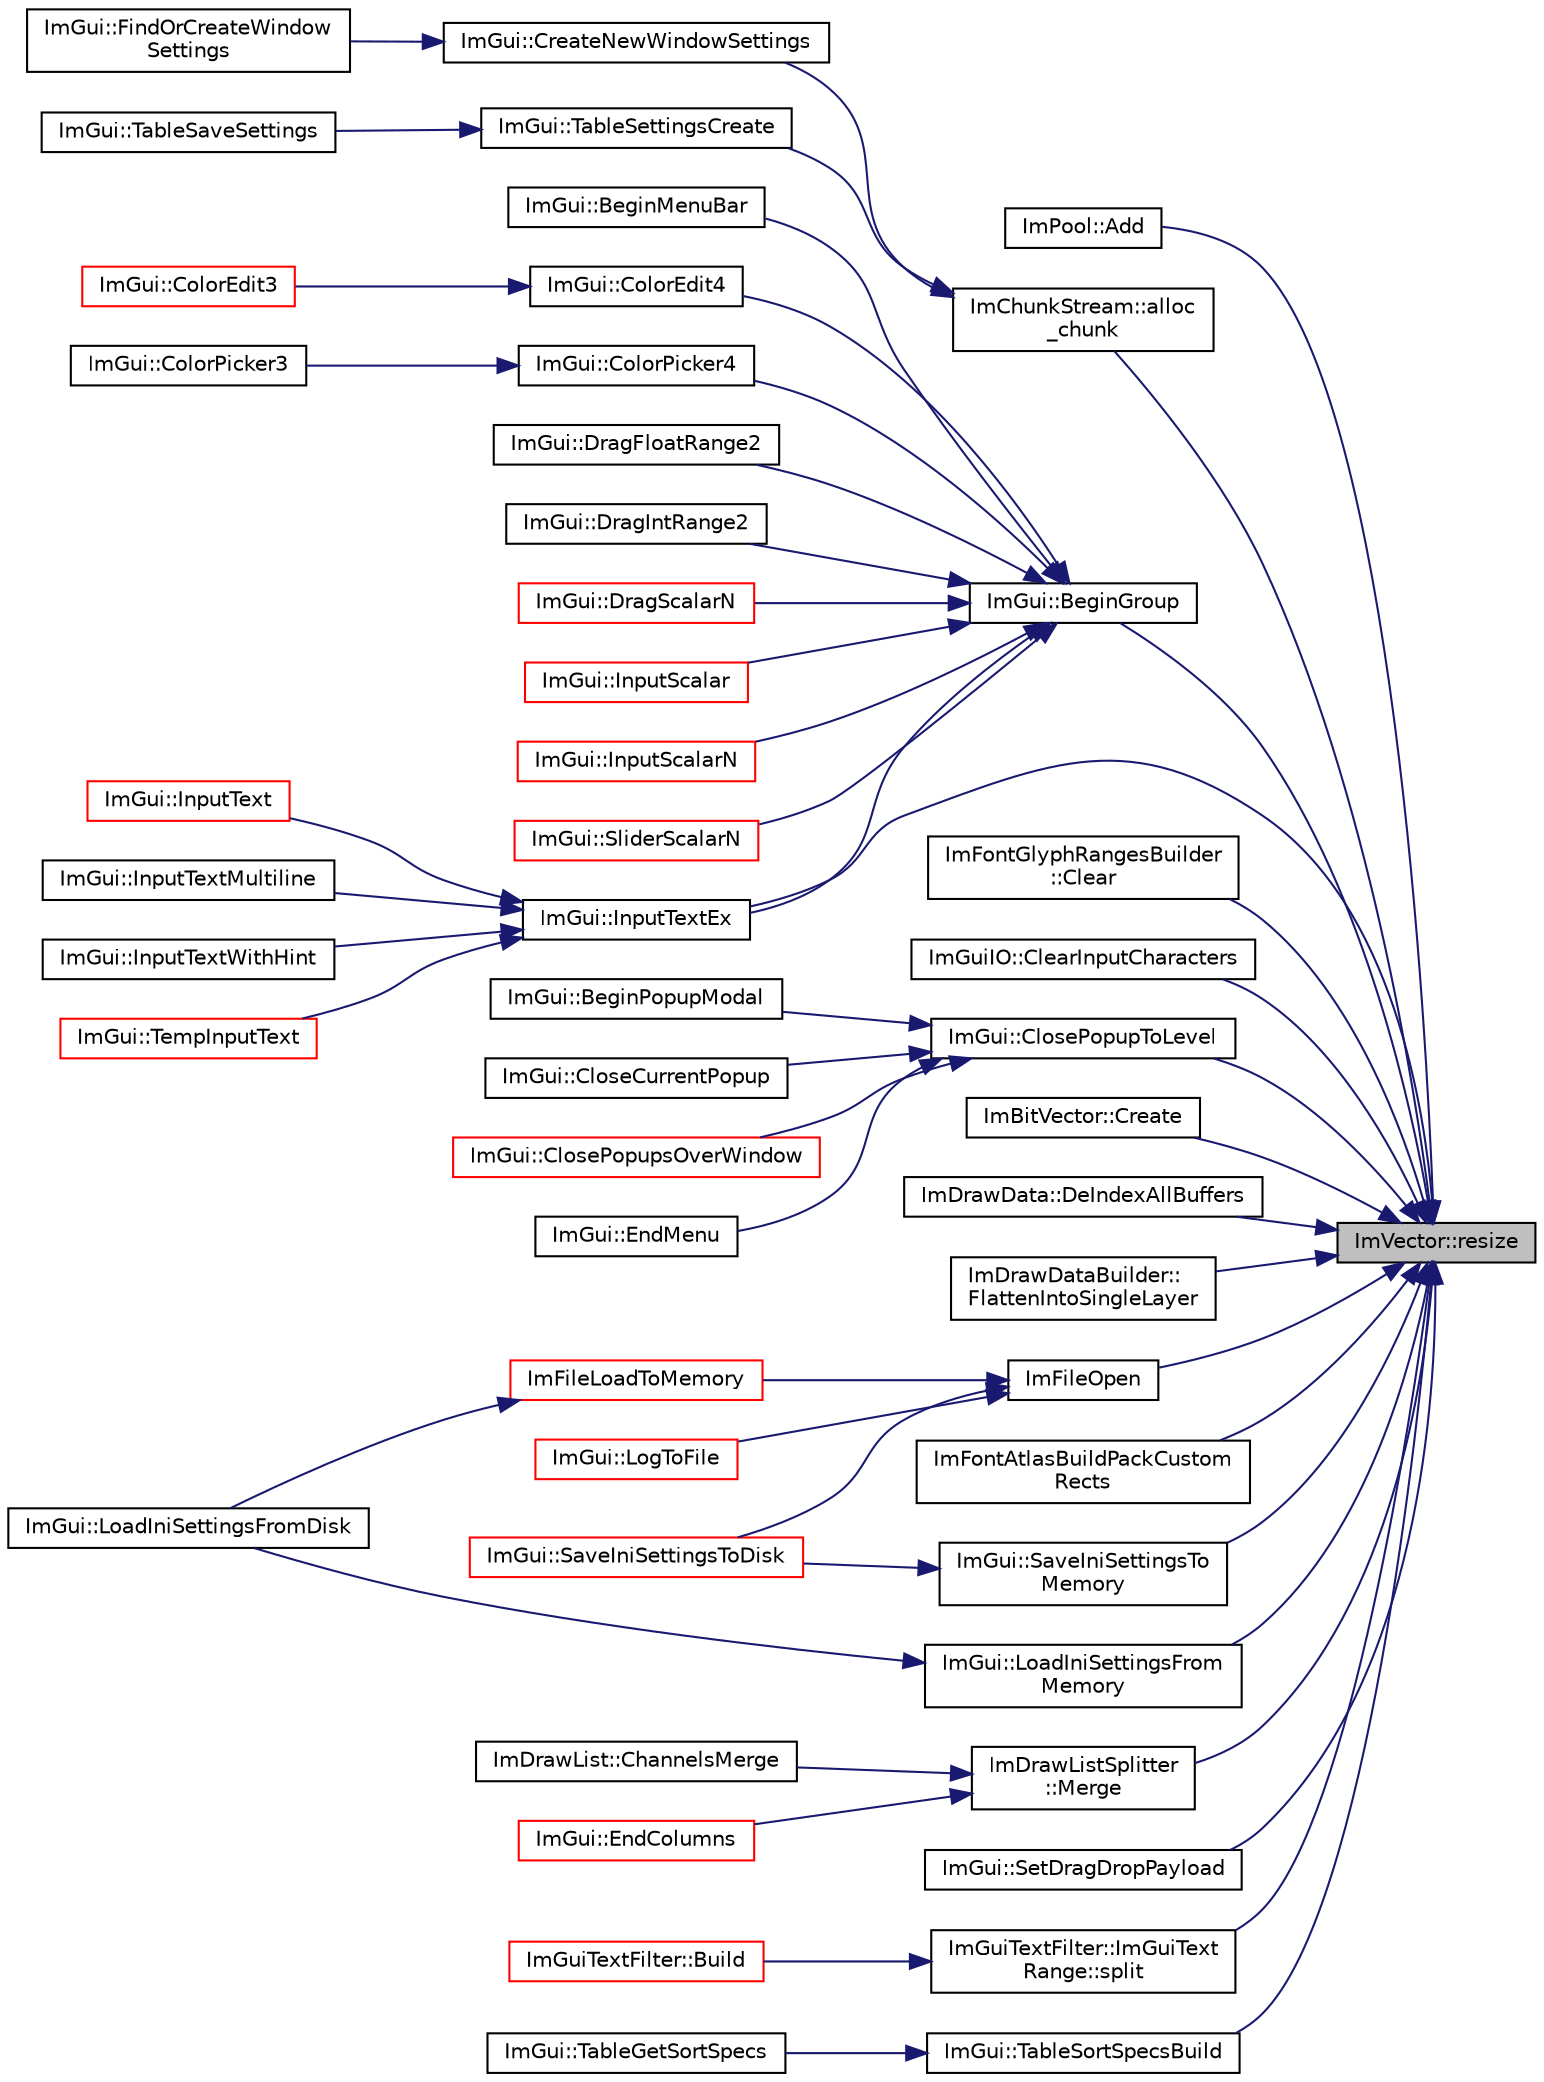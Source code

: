 digraph "ImVector::resize"
{
 // LATEX_PDF_SIZE
  edge [fontname="Helvetica",fontsize="10",labelfontname="Helvetica",labelfontsize="10"];
  node [fontname="Helvetica",fontsize="10",shape=record];
  rankdir="RL";
  Node1 [label="ImVector::resize",height=0.2,width=0.4,color="black", fillcolor="grey75", style="filled", fontcolor="black",tooltip=" "];
  Node1 -> Node2 [dir="back",color="midnightblue",fontsize="10",style="solid"];
  Node2 [label="ImPool::Add",height=0.2,width=0.4,color="black", fillcolor="white", style="filled",URL="$struct_im_pool.html#a10328df7e17eb5ab4b91c25ad3b0db4f",tooltip=" "];
  Node1 -> Node3 [dir="back",color="midnightblue",fontsize="10",style="solid"];
  Node3 [label="ImChunkStream::alloc\l_chunk",height=0.2,width=0.4,color="black", fillcolor="white", style="filled",URL="$struct_im_chunk_stream.html#abe839ee96b7507850073541509998d1f",tooltip=" "];
  Node3 -> Node4 [dir="back",color="midnightblue",fontsize="10",style="solid"];
  Node4 [label="ImGui::CreateNewWindowSettings",height=0.2,width=0.4,color="black", fillcolor="white", style="filled",URL="$namespace_im_gui.html#a2f325a08e833855b408f70a96d5fa064",tooltip=" "];
  Node4 -> Node5 [dir="back",color="midnightblue",fontsize="10",style="solid"];
  Node5 [label="ImGui::FindOrCreateWindow\lSettings",height=0.2,width=0.4,color="black", fillcolor="white", style="filled",URL="$namespace_im_gui.html#ac2b283d79ae40a2ff00247898b8cc33b",tooltip=" "];
  Node3 -> Node6 [dir="back",color="midnightblue",fontsize="10",style="solid"];
  Node6 [label="ImGui::TableSettingsCreate",height=0.2,width=0.4,color="black", fillcolor="white", style="filled",URL="$namespace_im_gui.html#a627a6a9580dc916a0a273afc16cefc19",tooltip=" "];
  Node6 -> Node7 [dir="back",color="midnightblue",fontsize="10",style="solid"];
  Node7 [label="ImGui::TableSaveSettings",height=0.2,width=0.4,color="black", fillcolor="white", style="filled",URL="$namespace_im_gui.html#aadf0917c8bc98aaab0bf3c7667b19afe",tooltip=" "];
  Node1 -> Node8 [dir="back",color="midnightblue",fontsize="10",style="solid"];
  Node8 [label="ImGui::BeginGroup",height=0.2,width=0.4,color="black", fillcolor="white", style="filled",URL="$namespace_im_gui.html#a42407e196b7ed2a8755bff28aae9805f",tooltip=" "];
  Node8 -> Node9 [dir="back",color="midnightblue",fontsize="10",style="solid"];
  Node9 [label="ImGui::BeginMenuBar",height=0.2,width=0.4,color="black", fillcolor="white", style="filled",URL="$namespace_im_gui.html#a4852dff802922163fc747e2e0df5b88f",tooltip=" "];
  Node8 -> Node10 [dir="back",color="midnightblue",fontsize="10",style="solid"];
  Node10 [label="ImGui::ColorEdit4",height=0.2,width=0.4,color="black", fillcolor="white", style="filled",URL="$namespace_im_gui.html#ac3f45e2aa0b1d591cc8a2cdf8b566a45",tooltip=" "];
  Node10 -> Node11 [dir="back",color="midnightblue",fontsize="10",style="solid"];
  Node11 [label="ImGui::ColorEdit3",height=0.2,width=0.4,color="red", fillcolor="white", style="filled",URL="$namespace_im_gui.html#a5afe76ba1c91f07363e40396e7df656e",tooltip=" "];
  Node8 -> Node13 [dir="back",color="midnightblue",fontsize="10",style="solid"];
  Node13 [label="ImGui::ColorPicker4",height=0.2,width=0.4,color="black", fillcolor="white", style="filled",URL="$namespace_im_gui.html#a3d5aae9e0a14aa051d5a799abbe97b32",tooltip=" "];
  Node13 -> Node14 [dir="back",color="midnightblue",fontsize="10",style="solid"];
  Node14 [label="ImGui::ColorPicker3",height=0.2,width=0.4,color="black", fillcolor="white", style="filled",URL="$namespace_im_gui.html#a2a2a98cb9a17b18702be6b954670b388",tooltip=" "];
  Node8 -> Node15 [dir="back",color="midnightblue",fontsize="10",style="solid"];
  Node15 [label="ImGui::DragFloatRange2",height=0.2,width=0.4,color="black", fillcolor="white", style="filled",URL="$namespace_im_gui.html#aa6bfd93ead5c47e84b66185da88b8e8c",tooltip=" "];
  Node8 -> Node16 [dir="back",color="midnightblue",fontsize="10",style="solid"];
  Node16 [label="ImGui::DragIntRange2",height=0.2,width=0.4,color="black", fillcolor="white", style="filled",URL="$namespace_im_gui.html#a27a0380e0480671c7cd854dd7bfc6bd1",tooltip=" "];
  Node8 -> Node17 [dir="back",color="midnightblue",fontsize="10",style="solid"];
  Node17 [label="ImGui::DragScalarN",height=0.2,width=0.4,color="red", fillcolor="white", style="filled",URL="$namespace_im_gui.html#a1265d2b30ced1fca909e26c8f718fcbd",tooltip=" "];
  Node8 -> Node25 [dir="back",color="midnightblue",fontsize="10",style="solid"];
  Node25 [label="ImGui::InputScalar",height=0.2,width=0.4,color="red", fillcolor="white", style="filled",URL="$namespace_im_gui.html#afdb54540b7480872fbb746f64344b374",tooltip=" "];
  Node8 -> Node29 [dir="back",color="midnightblue",fontsize="10",style="solid"];
  Node29 [label="ImGui::InputScalarN",height=0.2,width=0.4,color="red", fillcolor="white", style="filled",URL="$namespace_im_gui.html#afb17f0092027c09183df498834abace9",tooltip=" "];
  Node8 -> Node36 [dir="back",color="midnightblue",fontsize="10",style="solid"];
  Node36 [label="ImGui::InputTextEx",height=0.2,width=0.4,color="black", fillcolor="white", style="filled",URL="$namespace_im_gui.html#af89af17ecc11653f25fea1e50e195de6",tooltip=" "];
  Node36 -> Node37 [dir="back",color="midnightblue",fontsize="10",style="solid"];
  Node37 [label="ImGui::InputText",height=0.2,width=0.4,color="red", fillcolor="white", style="filled",URL="$namespace_im_gui.html#aa72b5760a3a206729723a587ac7c8519",tooltip=" "];
  Node36 -> Node41 [dir="back",color="midnightblue",fontsize="10",style="solid"];
  Node41 [label="ImGui::InputTextMultiline",height=0.2,width=0.4,color="black", fillcolor="white", style="filled",URL="$namespace_im_gui.html#a0470693929ed9930cbf5b737577c2414",tooltip=" "];
  Node36 -> Node42 [dir="back",color="midnightblue",fontsize="10",style="solid"];
  Node42 [label="ImGui::InputTextWithHint",height=0.2,width=0.4,color="black", fillcolor="white", style="filled",URL="$namespace_im_gui.html#aee5a5127f494966ad16e578714e8fac2",tooltip=" "];
  Node36 -> Node43 [dir="back",color="midnightblue",fontsize="10",style="solid"];
  Node43 [label="ImGui::TempInputText",height=0.2,width=0.4,color="red", fillcolor="white", style="filled",URL="$namespace_im_gui.html#ae85def71d2fcf5409035b583b315964e",tooltip=" "];
  Node8 -> Node45 [dir="back",color="midnightblue",fontsize="10",style="solid"];
  Node45 [label="ImGui::SliderScalarN",height=0.2,width=0.4,color="red", fillcolor="white", style="filled",URL="$namespace_im_gui.html#a64031a4ad000695c1e1d3f42792f4bb4",tooltip=" "];
  Node1 -> Node53 [dir="back",color="midnightblue",fontsize="10",style="solid"];
  Node53 [label="ImFontGlyphRangesBuilder\l::Clear",height=0.2,width=0.4,color="black", fillcolor="white", style="filled",URL="$struct_im_font_glyph_ranges_builder.html#a918c20b2291c13acd86b5fbbf6097b7f",tooltip=" "];
  Node1 -> Node54 [dir="back",color="midnightblue",fontsize="10",style="solid"];
  Node54 [label="ImGuiIO::ClearInputCharacters",height=0.2,width=0.4,color="black", fillcolor="white", style="filled",URL="$struct_im_gui_i_o.html#a82d8794e14e628efbb026af4202c70ca",tooltip=" "];
  Node1 -> Node55 [dir="back",color="midnightblue",fontsize="10",style="solid"];
  Node55 [label="ImGui::ClosePopupToLevel",height=0.2,width=0.4,color="black", fillcolor="white", style="filled",URL="$namespace_im_gui.html#a0be705dc533a62387dc39ec5c276d2a0",tooltip=" "];
  Node55 -> Node56 [dir="back",color="midnightblue",fontsize="10",style="solid"];
  Node56 [label="ImGui::BeginPopupModal",height=0.2,width=0.4,color="black", fillcolor="white", style="filled",URL="$namespace_im_gui.html#a6d840f615c198c2342968f733fda11b3",tooltip=" "];
  Node55 -> Node57 [dir="back",color="midnightblue",fontsize="10",style="solid"];
  Node57 [label="ImGui::CloseCurrentPopup",height=0.2,width=0.4,color="black", fillcolor="white", style="filled",URL="$namespace_im_gui.html#aeaec6479834db7918260fc082107f90b",tooltip=" "];
  Node55 -> Node58 [dir="back",color="midnightblue",fontsize="10",style="solid"];
  Node58 [label="ImGui::ClosePopupsOverWindow",height=0.2,width=0.4,color="red", fillcolor="white", style="filled",URL="$namespace_im_gui.html#a0076b153c697cb85e263fcbd59340bce",tooltip=" "];
  Node55 -> Node60 [dir="back",color="midnightblue",fontsize="10",style="solid"];
  Node60 [label="ImGui::EndMenu",height=0.2,width=0.4,color="black", fillcolor="white", style="filled",URL="$namespace_im_gui.html#a1448a5a4e8c431c15f991e9255c0df95",tooltip=" "];
  Node1 -> Node61 [dir="back",color="midnightblue",fontsize="10",style="solid"];
  Node61 [label="ImBitVector::Create",height=0.2,width=0.4,color="black", fillcolor="white", style="filled",URL="$struct_im_bit_vector.html#a2e25a0809000ad27bfc3fb89f3d04829",tooltip=" "];
  Node1 -> Node62 [dir="back",color="midnightblue",fontsize="10",style="solid"];
  Node62 [label="ImDrawData::DeIndexAllBuffers",height=0.2,width=0.4,color="black", fillcolor="white", style="filled",URL="$struct_im_draw_data.html#a88ae746e958b79ee527fe94dee29d57c",tooltip=" "];
  Node1 -> Node63 [dir="back",color="midnightblue",fontsize="10",style="solid"];
  Node63 [label="ImDrawDataBuilder::\lFlattenIntoSingleLayer",height=0.2,width=0.4,color="black", fillcolor="white", style="filled",URL="$struct_im_draw_data_builder.html#a3893445f97c62e9755fa61e37b698487",tooltip=" "];
  Node1 -> Node64 [dir="back",color="midnightblue",fontsize="10",style="solid"];
  Node64 [label="ImFileOpen",height=0.2,width=0.4,color="black", fillcolor="white", style="filled",URL="$imgui_8cpp.html#ae6a61623537c5a5de071fade1f0e8acd",tooltip=" "];
  Node64 -> Node65 [dir="back",color="midnightblue",fontsize="10",style="solid"];
  Node65 [label="ImFileLoadToMemory",height=0.2,width=0.4,color="red", fillcolor="white", style="filled",URL="$imgui_8cpp.html#a4fee1343a8e94a841135911ec7b69a1c",tooltip=" "];
  Node65 -> Node67 [dir="back",color="midnightblue",fontsize="10",style="solid"];
  Node67 [label="ImGui::LoadIniSettingsFromDisk",height=0.2,width=0.4,color="black", fillcolor="white", style="filled",URL="$namespace_im_gui.html#a4bf22fb84ba768fc18383af50e8c217f",tooltip=" "];
  Node64 -> Node68 [dir="back",color="midnightblue",fontsize="10",style="solid"];
  Node68 [label="ImGui::LogToFile",height=0.2,width=0.4,color="red", fillcolor="white", style="filled",URL="$namespace_im_gui.html#a8feab4b22519bc5eae9754b0ad545d81",tooltip=" "];
  Node64 -> Node70 [dir="back",color="midnightblue",fontsize="10",style="solid"];
  Node70 [label="ImGui::SaveIniSettingsToDisk",height=0.2,width=0.4,color="red", fillcolor="white", style="filled",URL="$namespace_im_gui.html#afa4985e7810be4e687bc4ff28cec8a4d",tooltip=" "];
  Node1 -> Node74 [dir="back",color="midnightblue",fontsize="10",style="solid"];
  Node74 [label="ImFontAtlasBuildPackCustom\lRects",height=0.2,width=0.4,color="black", fillcolor="white", style="filled",URL="$imgui__draw_8cpp.html#add0fcd1708ca3540688d8277fc01bf3f",tooltip=" "];
  Node1 -> Node36 [dir="back",color="midnightblue",fontsize="10",style="solid"];
  Node1 -> Node75 [dir="back",color="midnightblue",fontsize="10",style="solid"];
  Node75 [label="ImGui::LoadIniSettingsFrom\lMemory",height=0.2,width=0.4,color="black", fillcolor="white", style="filled",URL="$namespace_im_gui.html#a8e37b6a0b2feb6cd6ac61a4259392861",tooltip=" "];
  Node75 -> Node67 [dir="back",color="midnightblue",fontsize="10",style="solid"];
  Node1 -> Node76 [dir="back",color="midnightblue",fontsize="10",style="solid"];
  Node76 [label="ImDrawListSplitter\l::Merge",height=0.2,width=0.4,color="black", fillcolor="white", style="filled",URL="$struct_im_draw_list_splitter.html#af3fc4bad2abca9e481d476d1877ba5be",tooltip=" "];
  Node76 -> Node77 [dir="back",color="midnightblue",fontsize="10",style="solid"];
  Node77 [label="ImDrawList::ChannelsMerge",height=0.2,width=0.4,color="black", fillcolor="white", style="filled",URL="$struct_im_draw_list.html#a2ed82c3f663cda520c90c55b94196274",tooltip=" "];
  Node76 -> Node78 [dir="back",color="midnightblue",fontsize="10",style="solid"];
  Node78 [label="ImGui::EndColumns",height=0.2,width=0.4,color="red", fillcolor="white", style="filled",URL="$namespace_im_gui.html#af93bed3bce5475fe4d525d744f16aa20",tooltip=" "];
  Node1 -> Node109 [dir="back",color="midnightblue",fontsize="10",style="solid"];
  Node109 [label="ImGui::SaveIniSettingsTo\lMemory",height=0.2,width=0.4,color="black", fillcolor="white", style="filled",URL="$namespace_im_gui.html#a27043a530e0e842e01c279dd4207f9eb",tooltip=" "];
  Node109 -> Node70 [dir="back",color="midnightblue",fontsize="10",style="solid"];
  Node1 -> Node110 [dir="back",color="midnightblue",fontsize="10",style="solid"];
  Node110 [label="ImGui::SetDragDropPayload",height=0.2,width=0.4,color="black", fillcolor="white", style="filled",URL="$namespace_im_gui.html#a45f9694c878e79127c63d20d8955e07f",tooltip=" "];
  Node1 -> Node111 [dir="back",color="midnightblue",fontsize="10",style="solid"];
  Node111 [label="ImGuiTextFilter::ImGuiText\lRange::split",height=0.2,width=0.4,color="black", fillcolor="white", style="filled",URL="$struct_im_gui_text_filter_1_1_im_gui_text_range.html#ace58f9b4795033f695344a0e660ee2af",tooltip=" "];
  Node111 -> Node112 [dir="back",color="midnightblue",fontsize="10",style="solid"];
  Node112 [label="ImGuiTextFilter::Build",height=0.2,width=0.4,color="red", fillcolor="white", style="filled",URL="$struct_im_gui_text_filter.html#aef362baafaa9dfa62d11bc6101c0f4c1",tooltip=" "];
  Node1 -> Node114 [dir="back",color="midnightblue",fontsize="10",style="solid"];
  Node114 [label="ImGui::TableSortSpecsBuild",height=0.2,width=0.4,color="black", fillcolor="white", style="filled",URL="$namespace_im_gui.html#a045bb5e3e5947c10260a4889b50e3e35",tooltip=" "];
  Node114 -> Node115 [dir="back",color="midnightblue",fontsize="10",style="solid"];
  Node115 [label="ImGui::TableGetSortSpecs",height=0.2,width=0.4,color="black", fillcolor="white", style="filled",URL="$namespace_im_gui.html#acaeb2f2896b8332e108b6b1ce1c08fcc",tooltip=" "];
}
